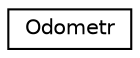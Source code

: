 digraph "Graphical Class Hierarchy"
{
  edge [fontname="Helvetica",fontsize="10",labelfontname="Helvetica",labelfontsize="10"];
  node [fontname="Helvetica",fontsize="10",shape=record];
  rankdir="LR";
  Node1 [label="Odometr",height=0.2,width=0.4,color="black", fillcolor="white", style="filled",URL="$struct_odometr.html"];
}
